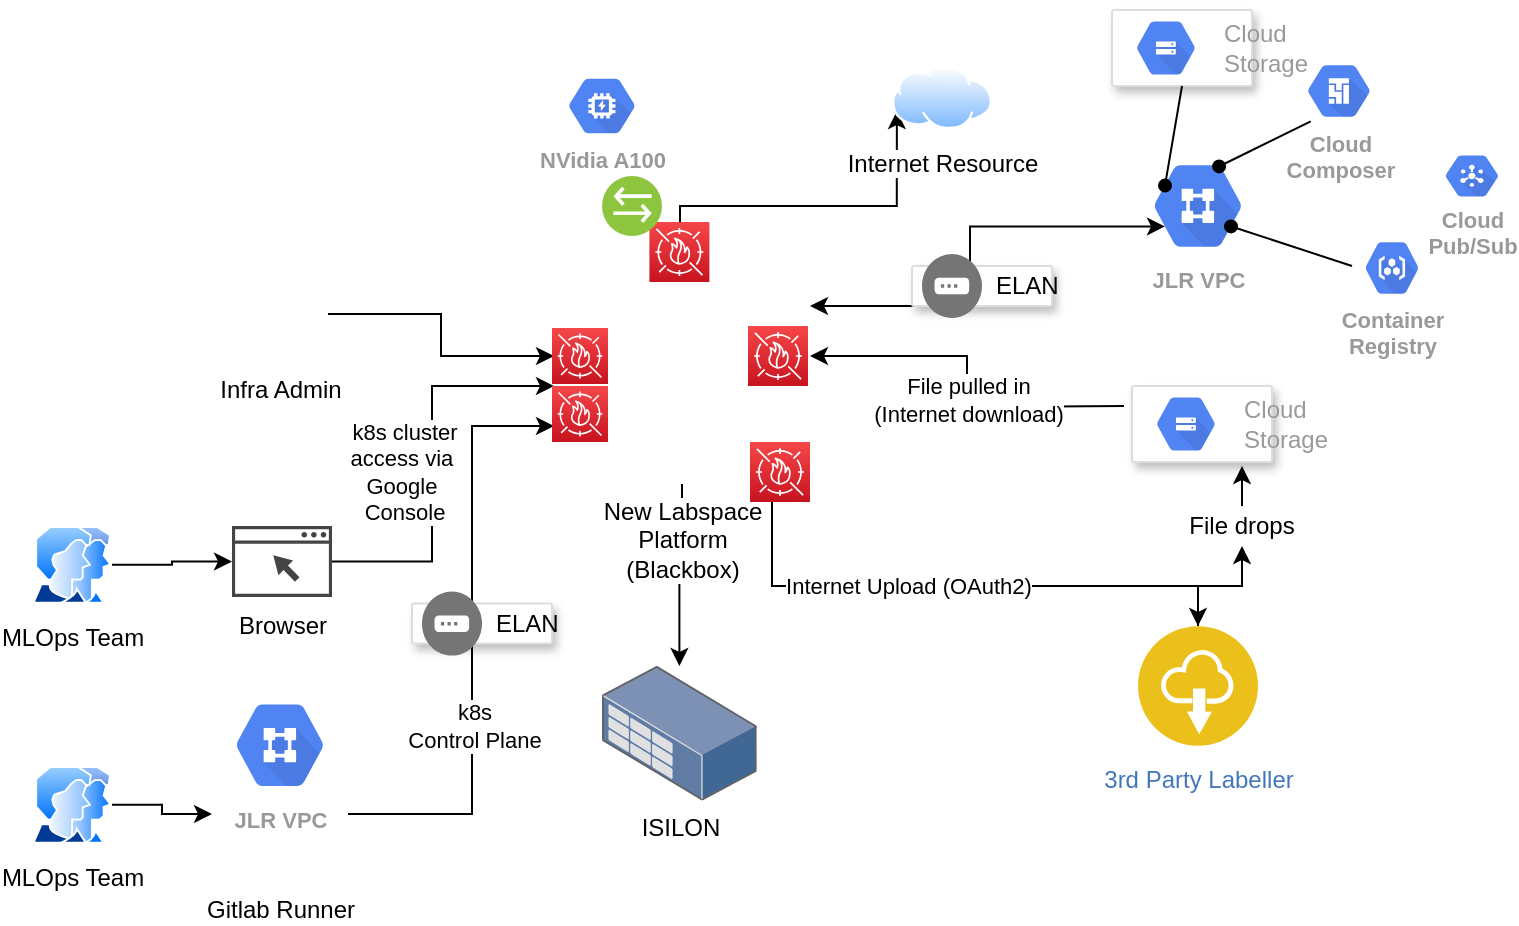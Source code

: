 <mxfile version="14.4.3" type="github">
  <diagram id="RKgw7NWyR4_IA50PSXi3" name="Page-1">
    <mxGraphModel dx="855" dy="492" grid="1" gridSize="10" guides="1" tooltips="1" connect="1" arrows="1" fold="1" page="1" pageScale="1" pageWidth="827" pageHeight="1169" math="0" shadow="0">
      <root>
        <mxCell id="0" />
        <mxCell id="1" parent="0" />
        <mxCell id="StR8HcicT1tKyI4yCcUy-22" value="" style="edgeStyle=orthogonalEdgeStyle;rounded=0;orthogonalLoop=1;jettySize=auto;html=1;" edge="1" parent="1" source="StR8HcicT1tKyI4yCcUy-2" target="StR8HcicT1tKyI4yCcUy-11">
          <mxGeometry relative="1" as="geometry" />
        </mxCell>
        <mxCell id="StR8HcicT1tKyI4yCcUy-26" style="edgeStyle=orthogonalEdgeStyle;rounded=0;orthogonalLoop=1;jettySize=auto;html=1;entryX=0.25;entryY=0.67;entryDx=0;entryDy=0;entryPerimeter=0;startArrow=classic;startFill=1;" edge="1" parent="1" source="StR8HcicT1tKyI4yCcUy-2" target="StR8HcicT1tKyI4yCcUy-9">
          <mxGeometry relative="1" as="geometry">
            <Array as="points">
              <mxPoint x="519" y="160" />
              <mxPoint x="519" y="120" />
            </Array>
          </mxGeometry>
        </mxCell>
        <mxCell id="StR8HcicT1tKyI4yCcUy-27" style="edgeStyle=orthogonalEdgeStyle;rounded=0;orthogonalLoop=1;jettySize=auto;html=1;entryX=0;entryY=0.75;entryDx=0;entryDy=0;" edge="1" parent="1" source="StR8HcicT1tKyI4yCcUy-2" target="StR8HcicT1tKyI4yCcUy-23">
          <mxGeometry relative="1" as="geometry">
            <Array as="points">
              <mxPoint x="374" y="110" />
              <mxPoint x="482" y="110" />
            </Array>
          </mxGeometry>
        </mxCell>
        <mxCell id="StR8HcicT1tKyI4yCcUy-30" style="edgeStyle=orthogonalEdgeStyle;rounded=0;orthogonalLoop=1;jettySize=auto;html=1;" edge="1" parent="1" source="StR8HcicT1tKyI4yCcUy-2" target="StR8HcicT1tKyI4yCcUy-12">
          <mxGeometry relative="1" as="geometry">
            <Array as="points">
              <mxPoint x="420" y="300" />
              <mxPoint x="633" y="300" />
            </Array>
          </mxGeometry>
        </mxCell>
        <mxCell id="StR8HcicT1tKyI4yCcUy-41" value="Internet Upload (OAuth2)" style="edgeLabel;html=1;align=center;verticalAlign=middle;resizable=0;points=[];" vertex="1" connectable="0" parent="StR8HcicT1tKyI4yCcUy-30">
          <mxGeometry x="-0.167" relative="1" as="geometry">
            <mxPoint as="offset" />
          </mxGeometry>
        </mxCell>
        <mxCell id="StR8HcicT1tKyI4yCcUy-2" value="New Labspace &lt;br&gt;Platform&lt;br&gt;(Blackbox)" style="shape=image;html=1;verticalAlign=top;verticalLabelPosition=bottom;labelBackgroundColor=#ffffff;imageAspect=0;aspect=fixed;image=https://cdn0.iconfinder.com/data/icons/black-box/64/box-asterisk-128.png" vertex="1" parent="1">
          <mxGeometry x="311" y="121" width="128" height="128" as="geometry" />
        </mxCell>
        <mxCell id="StR8HcicT1tKyI4yCcUy-17" value="" style="edgeStyle=orthogonalEdgeStyle;rounded=0;orthogonalLoop=1;jettySize=auto;html=1;" edge="1" parent="1" source="StR8HcicT1tKyI4yCcUy-3" target="StR8HcicT1tKyI4yCcUy-2">
          <mxGeometry relative="1" as="geometry" />
        </mxCell>
        <mxCell id="StR8HcicT1tKyI4yCcUy-3" value="Infra Admin" style="shape=image;html=1;verticalAlign=top;verticalLabelPosition=bottom;labelBackgroundColor=#ffffff;imageAspect=0;aspect=fixed;image=https://cdn0.iconfinder.com/data/icons/business-startup-10/50/76-128.png" vertex="1" parent="1">
          <mxGeometry x="150" y="140" width="48" height="48" as="geometry" />
        </mxCell>
        <mxCell id="StR8HcicT1tKyI4yCcUy-19" style="edgeStyle=orthogonalEdgeStyle;rounded=0;orthogonalLoop=1;jettySize=auto;html=1;" edge="1" parent="1" source="StR8HcicT1tKyI4yCcUy-7" target="StR8HcicT1tKyI4yCcUy-2">
          <mxGeometry relative="1" as="geometry">
            <Array as="points">
              <mxPoint x="250" y="288" />
              <mxPoint x="250" y="200" />
            </Array>
          </mxGeometry>
        </mxCell>
        <mxCell id="StR8HcicT1tKyI4yCcUy-31" value="k8s cluster &lt;br&gt;access via&amp;nbsp;&lt;br&gt;Google&amp;nbsp;&lt;br&gt;Console" style="edgeLabel;html=1;align=center;verticalAlign=middle;resizable=0;points=[];" vertex="1" connectable="0" parent="StR8HcicT1tKyI4yCcUy-19">
          <mxGeometry x="0.07" y="2" relative="1" as="geometry">
            <mxPoint x="-12" y="11.2" as="offset" />
          </mxGeometry>
        </mxCell>
        <mxCell id="StR8HcicT1tKyI4yCcUy-7" value="Browser" style="pointerEvents=1;shadow=0;dashed=0;html=1;strokeColor=none;fillColor=#434445;aspect=fixed;labelPosition=center;verticalLabelPosition=bottom;verticalAlign=top;align=center;outlineConnect=0;shape=mxgraph.vvd.web_browser;" vertex="1" parent="1">
          <mxGeometry x="150" y="270" width="50" height="35.5" as="geometry" />
        </mxCell>
        <mxCell id="StR8HcicT1tKyI4yCcUy-18" value="" style="edgeStyle=orthogonalEdgeStyle;rounded=0;orthogonalLoop=1;jettySize=auto;html=1;" edge="1" parent="1" source="StR8HcicT1tKyI4yCcUy-8" target="StR8HcicT1tKyI4yCcUy-7">
          <mxGeometry relative="1" as="geometry" />
        </mxCell>
        <mxCell id="StR8HcicT1tKyI4yCcUy-8" value="MLOps Team" style="aspect=fixed;perimeter=ellipsePerimeter;html=1;align=center;shadow=0;dashed=0;spacingTop=3;image;image=img/lib/active_directory/user_accounts.svg;" vertex="1" parent="1">
          <mxGeometry x="50" y="270" width="40" height="38.8" as="geometry" />
        </mxCell>
        <mxCell id="StR8HcicT1tKyI4yCcUy-9" value="JLR VPC" style="html=1;fillColor=#5184F3;strokeColor=none;verticalAlign=top;labelPosition=center;verticalLabelPosition=bottom;align=center;spacingTop=-6;fontSize=11;fontStyle=1;fontColor=#999999;shape=mxgraph.gcp2.hexIcon;prIcon=virtual_private_cloud" vertex="1" parent="1">
          <mxGeometry x="600" y="80" width="66" height="60" as="geometry" />
        </mxCell>
        <mxCell id="StR8HcicT1tKyI4yCcUy-11" value="ISILON" style="points=[];aspect=fixed;html=1;align=center;shadow=0;dashed=0;image;image=img/lib/allied_telesis/storage/Datacenter_Server_Rack_Storage_Unit_Small.svg;" vertex="1" parent="1">
          <mxGeometry x="335" y="340" width="77.4" height="67.2" as="geometry" />
        </mxCell>
        <mxCell id="StR8HcicT1tKyI4yCcUy-24" value="" style="edgeStyle=orthogonalEdgeStyle;rounded=0;orthogonalLoop=1;jettySize=auto;html=1;" edge="1" parent="1" source="StR8HcicT1tKyI4yCcUy-44">
          <mxGeometry relative="1" as="geometry">
            <mxPoint x="655" y="240" as="targetPoint" />
          </mxGeometry>
        </mxCell>
        <mxCell id="StR8HcicT1tKyI4yCcUy-12" value="3rd Party Labeller" style="aspect=fixed;perimeter=ellipsePerimeter;html=1;align=center;shadow=0;dashed=0;fontColor=#4277BB;labelBackgroundColor=#ffffff;fontSize=12;spacingTop=3;image;image=img/lib/ibm/applications/saas_applications.svg;" vertex="1" parent="1">
          <mxGeometry x="603" y="320" width="60" height="60" as="geometry" />
        </mxCell>
        <mxCell id="StR8HcicT1tKyI4yCcUy-25" style="edgeStyle=orthogonalEdgeStyle;rounded=0;orthogonalLoop=1;jettySize=auto;html=1;" edge="1" parent="1" target="StR8HcicT1tKyI4yCcUy-2">
          <mxGeometry relative="1" as="geometry">
            <mxPoint x="596" y="210" as="sourcePoint" />
          </mxGeometry>
        </mxCell>
        <mxCell id="StR8HcicT1tKyI4yCcUy-46" value="File pulled in &lt;br&gt;(Internet download)" style="edgeLabel;html=1;align=center;verticalAlign=middle;resizable=0;points=[];" vertex="1" connectable="0" parent="StR8HcicT1tKyI4yCcUy-25">
          <mxGeometry x="-0.101" relative="1" as="geometry">
            <mxPoint as="offset" />
          </mxGeometry>
        </mxCell>
        <mxCell id="StR8HcicT1tKyI4yCcUy-21" style="edgeStyle=orthogonalEdgeStyle;rounded=0;orthogonalLoop=1;jettySize=auto;html=1;" edge="1" parent="1" source="StR8HcicT1tKyI4yCcUy-14" target="StR8HcicT1tKyI4yCcUy-2">
          <mxGeometry relative="1" as="geometry">
            <Array as="points">
              <mxPoint x="270" y="414" />
              <mxPoint x="270" y="220" />
            </Array>
          </mxGeometry>
        </mxCell>
        <mxCell id="StR8HcicT1tKyI4yCcUy-61" value="k8s &lt;br&gt;Control Plane" style="edgeLabel;html=1;align=center;verticalAlign=middle;resizable=0;points=[];" vertex="1" connectable="0" parent="StR8HcicT1tKyI4yCcUy-21">
          <mxGeometry x="-0.282" y="-1" relative="1" as="geometry">
            <mxPoint as="offset" />
          </mxGeometry>
        </mxCell>
        <mxCell id="StR8HcicT1tKyI4yCcUy-14" value="Gitlab Runner" style="shape=image;html=1;verticalAlign=top;verticalLabelPosition=bottom;labelBackgroundColor=#ffffff;imageAspect=0;aspect=fixed;image=https://cdn4.iconfinder.com/data/icons/logos-and-brands/512/144_Gitlab_logo_logos-128.png" vertex="1" parent="1">
          <mxGeometry x="140" y="380" width="68" height="68" as="geometry" />
        </mxCell>
        <mxCell id="StR8HcicT1tKyI4yCcUy-20" value="" style="edgeStyle=orthogonalEdgeStyle;rounded=0;orthogonalLoop=1;jettySize=auto;html=1;" edge="1" parent="1" source="StR8HcicT1tKyI4yCcUy-15" target="StR8HcicT1tKyI4yCcUy-14">
          <mxGeometry relative="1" as="geometry" />
        </mxCell>
        <mxCell id="StR8HcicT1tKyI4yCcUy-15" value="MLOps Team" style="aspect=fixed;perimeter=ellipsePerimeter;html=1;align=center;shadow=0;dashed=0;spacingTop=3;image;image=img/lib/active_directory/user_accounts.svg;" vertex="1" parent="1">
          <mxGeometry x="50" y="390" width="40" height="38.8" as="geometry" />
        </mxCell>
        <mxCell id="StR8HcicT1tKyI4yCcUy-23" value="Internet Resource" style="aspect=fixed;perimeter=ellipsePerimeter;html=1;align=center;shadow=0;dashed=0;spacingTop=3;image;image=img/lib/active_directory/internet_cloud.svg;" vertex="1" parent="1">
          <mxGeometry x="480" y="40" width="50" height="31.5" as="geometry" />
        </mxCell>
        <mxCell id="StR8HcicT1tKyI4yCcUy-28" value="" style="strokeColor=#dddddd;shadow=1;strokeWidth=1;rounded=1;absoluteArcSize=1;arcSize=2;" vertex="1" parent="1">
          <mxGeometry x="490" y="140" width="70" height="20" as="geometry" />
        </mxCell>
        <mxCell id="StR8HcicT1tKyI4yCcUy-29" value="ELAN" style="dashed=0;connectable=0;html=1;fillColor=#757575;strokeColor=none;shape=mxgraph.gcp2.gateway;part=1;labelPosition=right;verticalLabelPosition=middle;align=left;verticalAlign=middle;spacingLeft=5;fontSize=12;" vertex="1" parent="StR8HcicT1tKyI4yCcUy-28">
          <mxGeometry y="0.5" width="30" height="32" relative="1" as="geometry">
            <mxPoint x="5" y="-16" as="offset" />
          </mxGeometry>
        </mxCell>
        <mxCell id="StR8HcicT1tKyI4yCcUy-32" value="Cloud&#xa;Composer" style="html=1;fillColor=#5184F3;strokeColor=none;verticalAlign=top;labelPosition=center;verticalLabelPosition=bottom;align=center;spacingTop=-6;fontSize=11;fontStyle=1;fontColor=#999999;shape=mxgraph.gcp2.hexIcon;prIcon=cloud_composer" vertex="1" parent="1">
          <mxGeometry x="680" y="33.5" width="47" height="38" as="geometry" />
        </mxCell>
        <mxCell id="StR8HcicT1tKyI4yCcUy-33" value="Container&#xa;Registry" style="html=1;fillColor=#5184F3;strokeColor=none;verticalAlign=top;labelPosition=center;verticalLabelPosition=bottom;align=center;spacingTop=-6;fontSize=11;fontStyle=1;fontColor=#999999;shape=mxgraph.gcp2.hexIcon;prIcon=container_registry" vertex="1" parent="1">
          <mxGeometry x="710" y="122" width="40" height="38" as="geometry" />
        </mxCell>
        <mxCell id="StR8HcicT1tKyI4yCcUy-34" value="" style="endArrow=none;html=1;rounded=0;align=center;verticalAlign=top;endFill=0;labelBackgroundColor=none;endSize=6;startArrow=oval;startFill=1;exitX=0.75;exitY=0.67;exitDx=0;exitDy=0;exitPerimeter=0;" edge="1" parent="1" source="StR8HcicT1tKyI4yCcUy-9">
          <mxGeometry relative="1" as="geometry">
            <mxPoint x="700" y="190" as="sourcePoint" />
            <mxPoint x="710" y="140" as="targetPoint" />
          </mxGeometry>
        </mxCell>
        <mxCell id="StR8HcicT1tKyI4yCcUy-35" value="" style="endArrow=none;html=1;rounded=0;align=center;verticalAlign=top;endFill=0;labelBackgroundColor=none;endSize=6;startArrow=oval;startFill=1;entryX=0.199;entryY=0.899;entryDx=0;entryDy=0;entryPerimeter=0;exitX=0.66;exitY=0.17;exitDx=0;exitDy=0;exitPerimeter=0;" edge="1" parent="1" source="StR8HcicT1tKyI4yCcUy-9" target="StR8HcicT1tKyI4yCcUy-32">
          <mxGeometry relative="1" as="geometry">
            <mxPoint x="640" y="60" as="sourcePoint" />
            <mxPoint x="800" y="60" as="targetPoint" />
          </mxGeometry>
        </mxCell>
        <mxCell id="StR8HcicT1tKyI4yCcUy-37" value="" style="strokeColor=#dddddd;shadow=1;strokeWidth=1;rounded=1;absoluteArcSize=1;arcSize=2;" vertex="1" parent="1">
          <mxGeometry x="590" y="12" width="70" height="38" as="geometry" />
        </mxCell>
        <mxCell id="StR8HcicT1tKyI4yCcUy-38" value="Cloud&#xa;Storage" style="dashed=0;connectable=0;html=1;fillColor=#5184F3;strokeColor=none;shape=mxgraph.gcp2.hexIcon;prIcon=cloud_storage;part=1;labelPosition=right;verticalLabelPosition=middle;align=left;verticalAlign=middle;spacingLeft=5;fontColor=#999999;fontSize=12;" vertex="1" parent="StR8HcicT1tKyI4yCcUy-37">
          <mxGeometry y="0.5" width="44" height="39" relative="1" as="geometry">
            <mxPoint x="5" y="-19.5" as="offset" />
          </mxGeometry>
        </mxCell>
        <mxCell id="StR8HcicT1tKyI4yCcUy-39" value="" style="endArrow=none;html=1;rounded=0;align=center;verticalAlign=top;endFill=0;labelBackgroundColor=none;endSize=6;startArrow=oval;startFill=1;entryX=0.5;entryY=1;entryDx=0;entryDy=0;exitX=0.25;exitY=0.33;exitDx=0;exitDy=0;exitPerimeter=0;" edge="1" parent="1" source="StR8HcicT1tKyI4yCcUy-9" target="StR8HcicT1tKyI4yCcUy-37">
          <mxGeometry relative="1" as="geometry">
            <mxPoint x="653.56" y="100.2" as="sourcePoint" />
            <mxPoint x="699.353" y="77.662" as="targetPoint" />
            <Array as="points" />
          </mxGeometry>
        </mxCell>
        <mxCell id="StR8HcicT1tKyI4yCcUy-40" value="Cloud&#xa;Pub/Sub" style="html=1;fillColor=#5184F3;strokeColor=none;verticalAlign=top;labelPosition=center;verticalLabelPosition=bottom;align=center;spacingTop=-6;fontSize=11;fontStyle=1;fontColor=#999999;shape=mxgraph.gcp2.hexIcon;prIcon=cloud_pubsub" vertex="1" parent="1">
          <mxGeometry x="750" y="80" width="40" height="30" as="geometry" />
        </mxCell>
        <mxCell id="StR8HcicT1tKyI4yCcUy-42" value="" style="strokeColor=#dddddd;shadow=1;strokeWidth=1;rounded=1;absoluteArcSize=1;arcSize=2;" vertex="1" parent="1">
          <mxGeometry x="600" y="200" width="70" height="38" as="geometry" />
        </mxCell>
        <mxCell id="StR8HcicT1tKyI4yCcUy-43" value="Cloud&#xa;Storage" style="dashed=0;connectable=0;html=1;fillColor=#5184F3;strokeColor=none;shape=mxgraph.gcp2.hexIcon;prIcon=cloud_storage;part=1;labelPosition=right;verticalLabelPosition=middle;align=left;verticalAlign=middle;spacingLeft=5;fontColor=#999999;fontSize=12;" vertex="1" parent="StR8HcicT1tKyI4yCcUy-42">
          <mxGeometry y="0.5" width="44" height="39" relative="1" as="geometry">
            <mxPoint x="5" y="-19.5" as="offset" />
          </mxGeometry>
        </mxCell>
        <mxCell id="StR8HcicT1tKyI4yCcUy-44" value="File drops" style="text;html=1;strokeColor=none;fillColor=none;align=center;verticalAlign=middle;whiteSpace=wrap;rounded=0;" vertex="1" parent="1">
          <mxGeometry x="610" y="260" width="90" height="20" as="geometry" />
        </mxCell>
        <mxCell id="StR8HcicT1tKyI4yCcUy-45" value="" style="edgeStyle=orthogonalEdgeStyle;rounded=0;orthogonalLoop=1;jettySize=auto;html=1;" edge="1" parent="1" source="StR8HcicT1tKyI4yCcUy-12" target="StR8HcicT1tKyI4yCcUy-44">
          <mxGeometry relative="1" as="geometry">
            <mxPoint x="633" y="320" as="sourcePoint" />
            <mxPoint x="629.5" y="240" as="targetPoint" />
          </mxGeometry>
        </mxCell>
        <mxCell id="StR8HcicT1tKyI4yCcUy-48" value="" style="points=[[0,0,0],[0.25,0,0],[0.5,0,0],[0.75,0,0],[1,0,0],[0,1,0],[0.25,1,0],[0.5,1,0],[0.75,1,0],[1,1,0],[0,0.25,0],[0,0.5,0],[0,0.75,0],[1,0.25,0],[1,0.5,0],[1,0.75,0]];outlineConnect=0;fontColor=#232F3E;gradientColor=#F54749;gradientDirection=north;fillColor=#C7131F;strokeColor=#ffffff;dashed=0;verticalLabelPosition=bottom;verticalAlign=top;align=center;html=1;fontSize=12;fontStyle=0;aspect=fixed;shape=mxgraph.aws4.resourceIcon;resIcon=mxgraph.aws4.waf;" vertex="1" parent="1">
          <mxGeometry x="358.7" y="118" width="30" height="30" as="geometry" />
        </mxCell>
        <mxCell id="StR8HcicT1tKyI4yCcUy-52" value="" style="points=[[0,0,0],[0.25,0,0],[0.5,0,0],[0.75,0,0],[1,0,0],[0,1,0],[0.25,1,0],[0.5,1,0],[0.75,1,0],[1,1,0],[0,0.25,0],[0,0.5,0],[0,0.75,0],[1,0.25,0],[1,0.5,0],[1,0.75,0]];outlineConnect=0;fontColor=#232F3E;gradientColor=#F54749;gradientDirection=north;fillColor=#C7131F;strokeColor=#ffffff;dashed=0;verticalLabelPosition=bottom;verticalAlign=top;align=center;html=1;fontSize=12;fontStyle=0;aspect=fixed;shape=mxgraph.aws4.resourceIcon;resIcon=mxgraph.aws4.waf;" vertex="1" parent="1">
          <mxGeometry x="408" y="170" width="30" height="30" as="geometry" />
        </mxCell>
        <mxCell id="StR8HcicT1tKyI4yCcUy-53" value="" style="points=[[0,0,0],[0.25,0,0],[0.5,0,0],[0.75,0,0],[1,0,0],[0,1,0],[0.25,1,0],[0.5,1,0],[0.75,1,0],[1,1,0],[0,0.25,0],[0,0.5,0],[0,0.75,0],[1,0.25,0],[1,0.5,0],[1,0.75,0]];outlineConnect=0;fontColor=#232F3E;gradientColor=#F54749;gradientDirection=north;fillColor=#C7131F;strokeColor=#ffffff;dashed=0;verticalLabelPosition=bottom;verticalAlign=top;align=center;html=1;fontSize=12;fontStyle=0;aspect=fixed;shape=mxgraph.aws4.resourceIcon;resIcon=mxgraph.aws4.waf;" vertex="1" parent="1">
          <mxGeometry x="310" y="200" width="28" height="28" as="geometry" />
        </mxCell>
        <mxCell id="StR8HcicT1tKyI4yCcUy-54" value="" style="points=[[0,0,0],[0.25,0,0],[0.5,0,0],[0.75,0,0],[1,0,0],[0,1,0],[0.25,1,0],[0.5,1,0],[0.75,1,0],[1,1,0],[0,0.25,0],[0,0.5,0],[0,0.75,0],[1,0.25,0],[1,0.5,0],[1,0.75,0]];outlineConnect=0;fontColor=#232F3E;gradientColor=#F54749;gradientDirection=north;fillColor=#C7131F;strokeColor=#ffffff;dashed=0;verticalLabelPosition=bottom;verticalAlign=top;align=center;html=1;fontSize=12;fontStyle=0;aspect=fixed;shape=mxgraph.aws4.resourceIcon;resIcon=mxgraph.aws4.waf;" vertex="1" parent="1">
          <mxGeometry x="409" y="228" width="30" height="30" as="geometry" />
        </mxCell>
        <mxCell id="StR8HcicT1tKyI4yCcUy-55" value="" style="points=[[0,0,0],[0.25,0,0],[0.5,0,0],[0.75,0,0],[1,0,0],[0,1,0],[0.25,1,0],[0.5,1,0],[0.75,1,0],[1,1,0],[0,0.25,0],[0,0.5,0],[0,0.75,0],[1,0.25,0],[1,0.5,0],[1,0.75,0]];outlineConnect=0;fontColor=#232F3E;gradientColor=#F54749;gradientDirection=north;fillColor=#C7131F;strokeColor=#ffffff;dashed=0;verticalLabelPosition=bottom;verticalAlign=top;align=center;html=1;fontSize=12;fontStyle=0;aspect=fixed;shape=mxgraph.aws4.resourceIcon;resIcon=mxgraph.aws4.waf;" vertex="1" parent="1">
          <mxGeometry x="310" y="171" width="28" height="28" as="geometry" />
        </mxCell>
        <mxCell id="StR8HcicT1tKyI4yCcUy-59" value="NVidia A100" style="html=1;fillColor=#5184F3;strokeColor=none;verticalAlign=top;labelPosition=center;verticalLabelPosition=bottom;align=center;spacingTop=-6;fontSize=11;fontStyle=1;fontColor=#999999;shape=mxgraph.gcp2.hexIcon;prIcon=gpu" vertex="1" parent="1">
          <mxGeometry x="310" y="40" width="50" height="40" as="geometry" />
        </mxCell>
        <mxCell id="StR8HcicT1tKyI4yCcUy-60" value="" style="aspect=fixed;perimeter=ellipsePerimeter;html=1;align=center;shadow=0;dashed=0;fontColor=#4277BB;labelBackgroundColor=#ffffff;fontSize=12;spacingTop=3;image;image=img/lib/ibm/vpc/Bridge.svg;" vertex="1" parent="1">
          <mxGeometry x="335" y="95" width="30" height="30" as="geometry" />
        </mxCell>
        <mxCell id="StR8HcicT1tKyI4yCcUy-62" value="" style="strokeColor=#dddddd;shadow=1;strokeWidth=1;rounded=1;absoluteArcSize=1;arcSize=2;" vertex="1" parent="1">
          <mxGeometry x="240" y="308.8" width="70" height="20" as="geometry" />
        </mxCell>
        <mxCell id="StR8HcicT1tKyI4yCcUy-63" value="ELAN" style="dashed=0;connectable=0;html=1;fillColor=#757575;strokeColor=none;shape=mxgraph.gcp2.gateway;part=1;labelPosition=right;verticalLabelPosition=middle;align=left;verticalAlign=middle;spacingLeft=5;fontSize=12;" vertex="1" parent="StR8HcicT1tKyI4yCcUy-62">
          <mxGeometry y="0.5" width="30" height="32" relative="1" as="geometry">
            <mxPoint x="5" y="-16" as="offset" />
          </mxGeometry>
        </mxCell>
        <mxCell id="StR8HcicT1tKyI4yCcUy-65" value="JLR VPC" style="html=1;fillColor=#5184F3;strokeColor=none;verticalAlign=top;labelPosition=center;verticalLabelPosition=bottom;align=center;spacingTop=-6;fontSize=11;fontStyle=1;fontColor=#999999;shape=mxgraph.gcp2.hexIcon;prIcon=virtual_private_cloud" vertex="1" parent="1">
          <mxGeometry x="141" y="349.6" width="66" height="60" as="geometry" />
        </mxCell>
      </root>
    </mxGraphModel>
  </diagram>
</mxfile>
